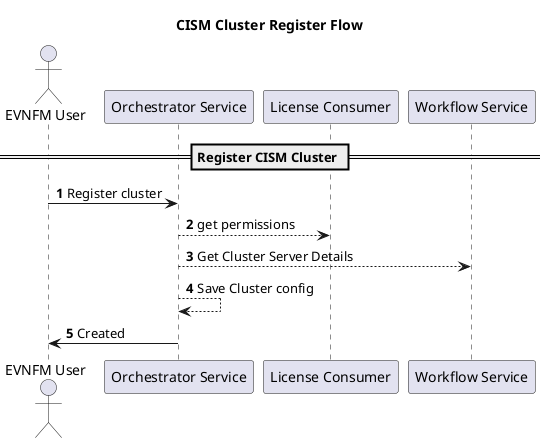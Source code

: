 @startuml
'https://plantuml.com/sequence-diagram

autonumber

title CISM Cluster Register Flow

    actor EVNFMuser as "EVNFM User"
    participant OrchestratorService as "Orchestrator Service"
    participant LicenseConsumer as "License Consumer"
    participant WFS as "Workflow Service"



    == Register CISM Cluster ==
    EVNFMuser -> OrchestratorService: Register cluster
    OrchestratorService --> LicenseConsumer: get permissions
    OrchestratorService --> WFS: Get Cluster Server Details
    OrchestratorService --> OrchestratorService: Save Cluster config
    OrchestratorService -> EVNFMuser: Created

@enduml